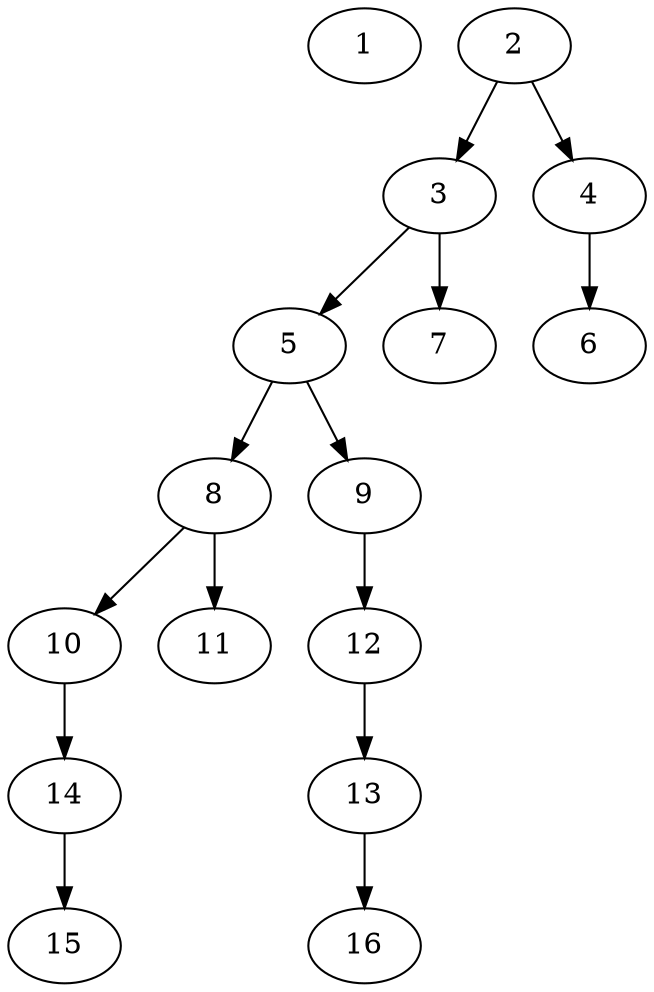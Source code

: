 // DAG (tier=1-easy, mode=data, n=16, ccr=0.315, fat=0.442, density=0.210, regular=0.707, jump=0.046, mindata=1048576, maxdata=8388608)
// DAG automatically generated by daggen at Sun Aug 24 16:33:33 2025
// /home/ermia/Project/Environments/daggen/bin/daggen --dot --ccr 0.315 --fat 0.442 --regular 0.707 --density 0.210 --jump 0.046 --mindata 1048576 --maxdata 8388608 -n 16 
digraph G {
  1 [size="212617904830816704", alpha="0.18", expect_size="106308952415408352"]
  2 [size="454172098349510912", alpha="0.13", expect_size="227086049174755456"]
  2 -> 3 [size ="231211008000000"]
  2 -> 4 [size ="231211008000000"]
  3 [size="267347786509159136", alpha="0.03", expect_size="133673893254579568"]
  3 -> 5 [size ="409516483018752"]
  3 -> 7 [size ="409516483018752"]
  4 [size="162073185674327488", alpha="0.04", expect_size="81036592837163744"]
  4 -> 6 [size ="67563895652352"]
  5 [size="2277571715946946", alpha="0.15", expect_size="1138785857973473"]
  5 -> 8 [size ="167912048427008"]
  5 -> 9 [size ="167912048427008"]
  6 [size="1623620490172812", alpha="0.17", expect_size="811810245086406"]
  7 [size="9117710564720664", alpha="0.14", expect_size="4558855282360332"]
  8 [size="323520560841554395136", alpha="0.04", expect_size="161760280420777197568"]
  8 -> 10 [size ="377014376726528"]
  8 -> 11 [size ="377014376726528"]
  9 [size="1778069622879541", alpha="0.15", expect_size="889034811439770"]
  9 -> 12 [size ="39210400612352"]
  10 [size="2006177117570399", alpha="0.03", expect_size="1003088558785199"]
  10 -> 14 [size ="87788670156800"]
  11 [size="6019175537396758", alpha="0.13", expect_size="3009587768698379"]
  12 [size="3853791662998578", alpha="0.02", expect_size="1926895831499289"]
  12 -> 13 [size ="257273943293952"]
  13 [size="19510645059261300736", alpha="0.13", expect_size="9755322529630650368"]
  13 -> 16 [size ="57979046985728"]
  14 [size="88382776541184000000", alpha="0.19", expect_size="44191388270592000000"]
  14 -> 15 [size ="158733434880000"]
  15 [size="5216977260762975", alpha="0.02", expect_size="2608488630381487"]
  16 [size="12190433335204460", alpha="0.14", expect_size="6095216667602230"]
}